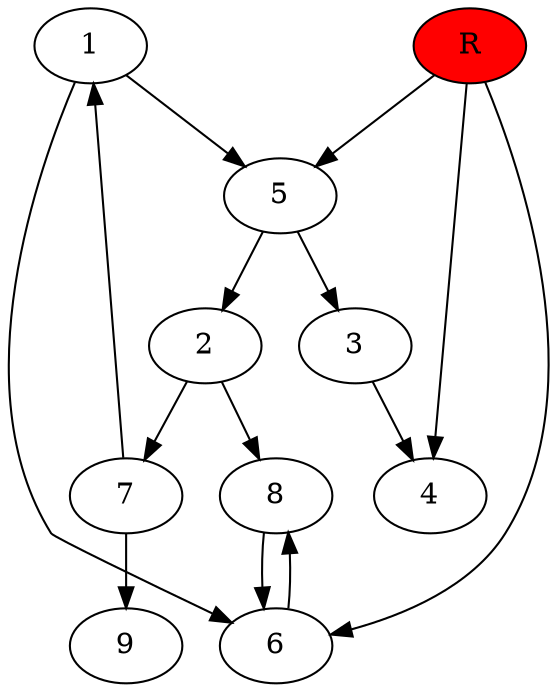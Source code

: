 digraph prb31778 {
	1
	2
	3
	4
	5
	6
	7
	8
	R [fillcolor="#ff0000" style=filled]
	1 -> 5
	1 -> 6
	2 -> 7
	2 -> 8
	3 -> 4
	5 -> 2
	5 -> 3
	6 -> 8
	7 -> 1
	7 -> 9
	8 -> 6
	R -> 4
	R -> 5
	R -> 6
}
